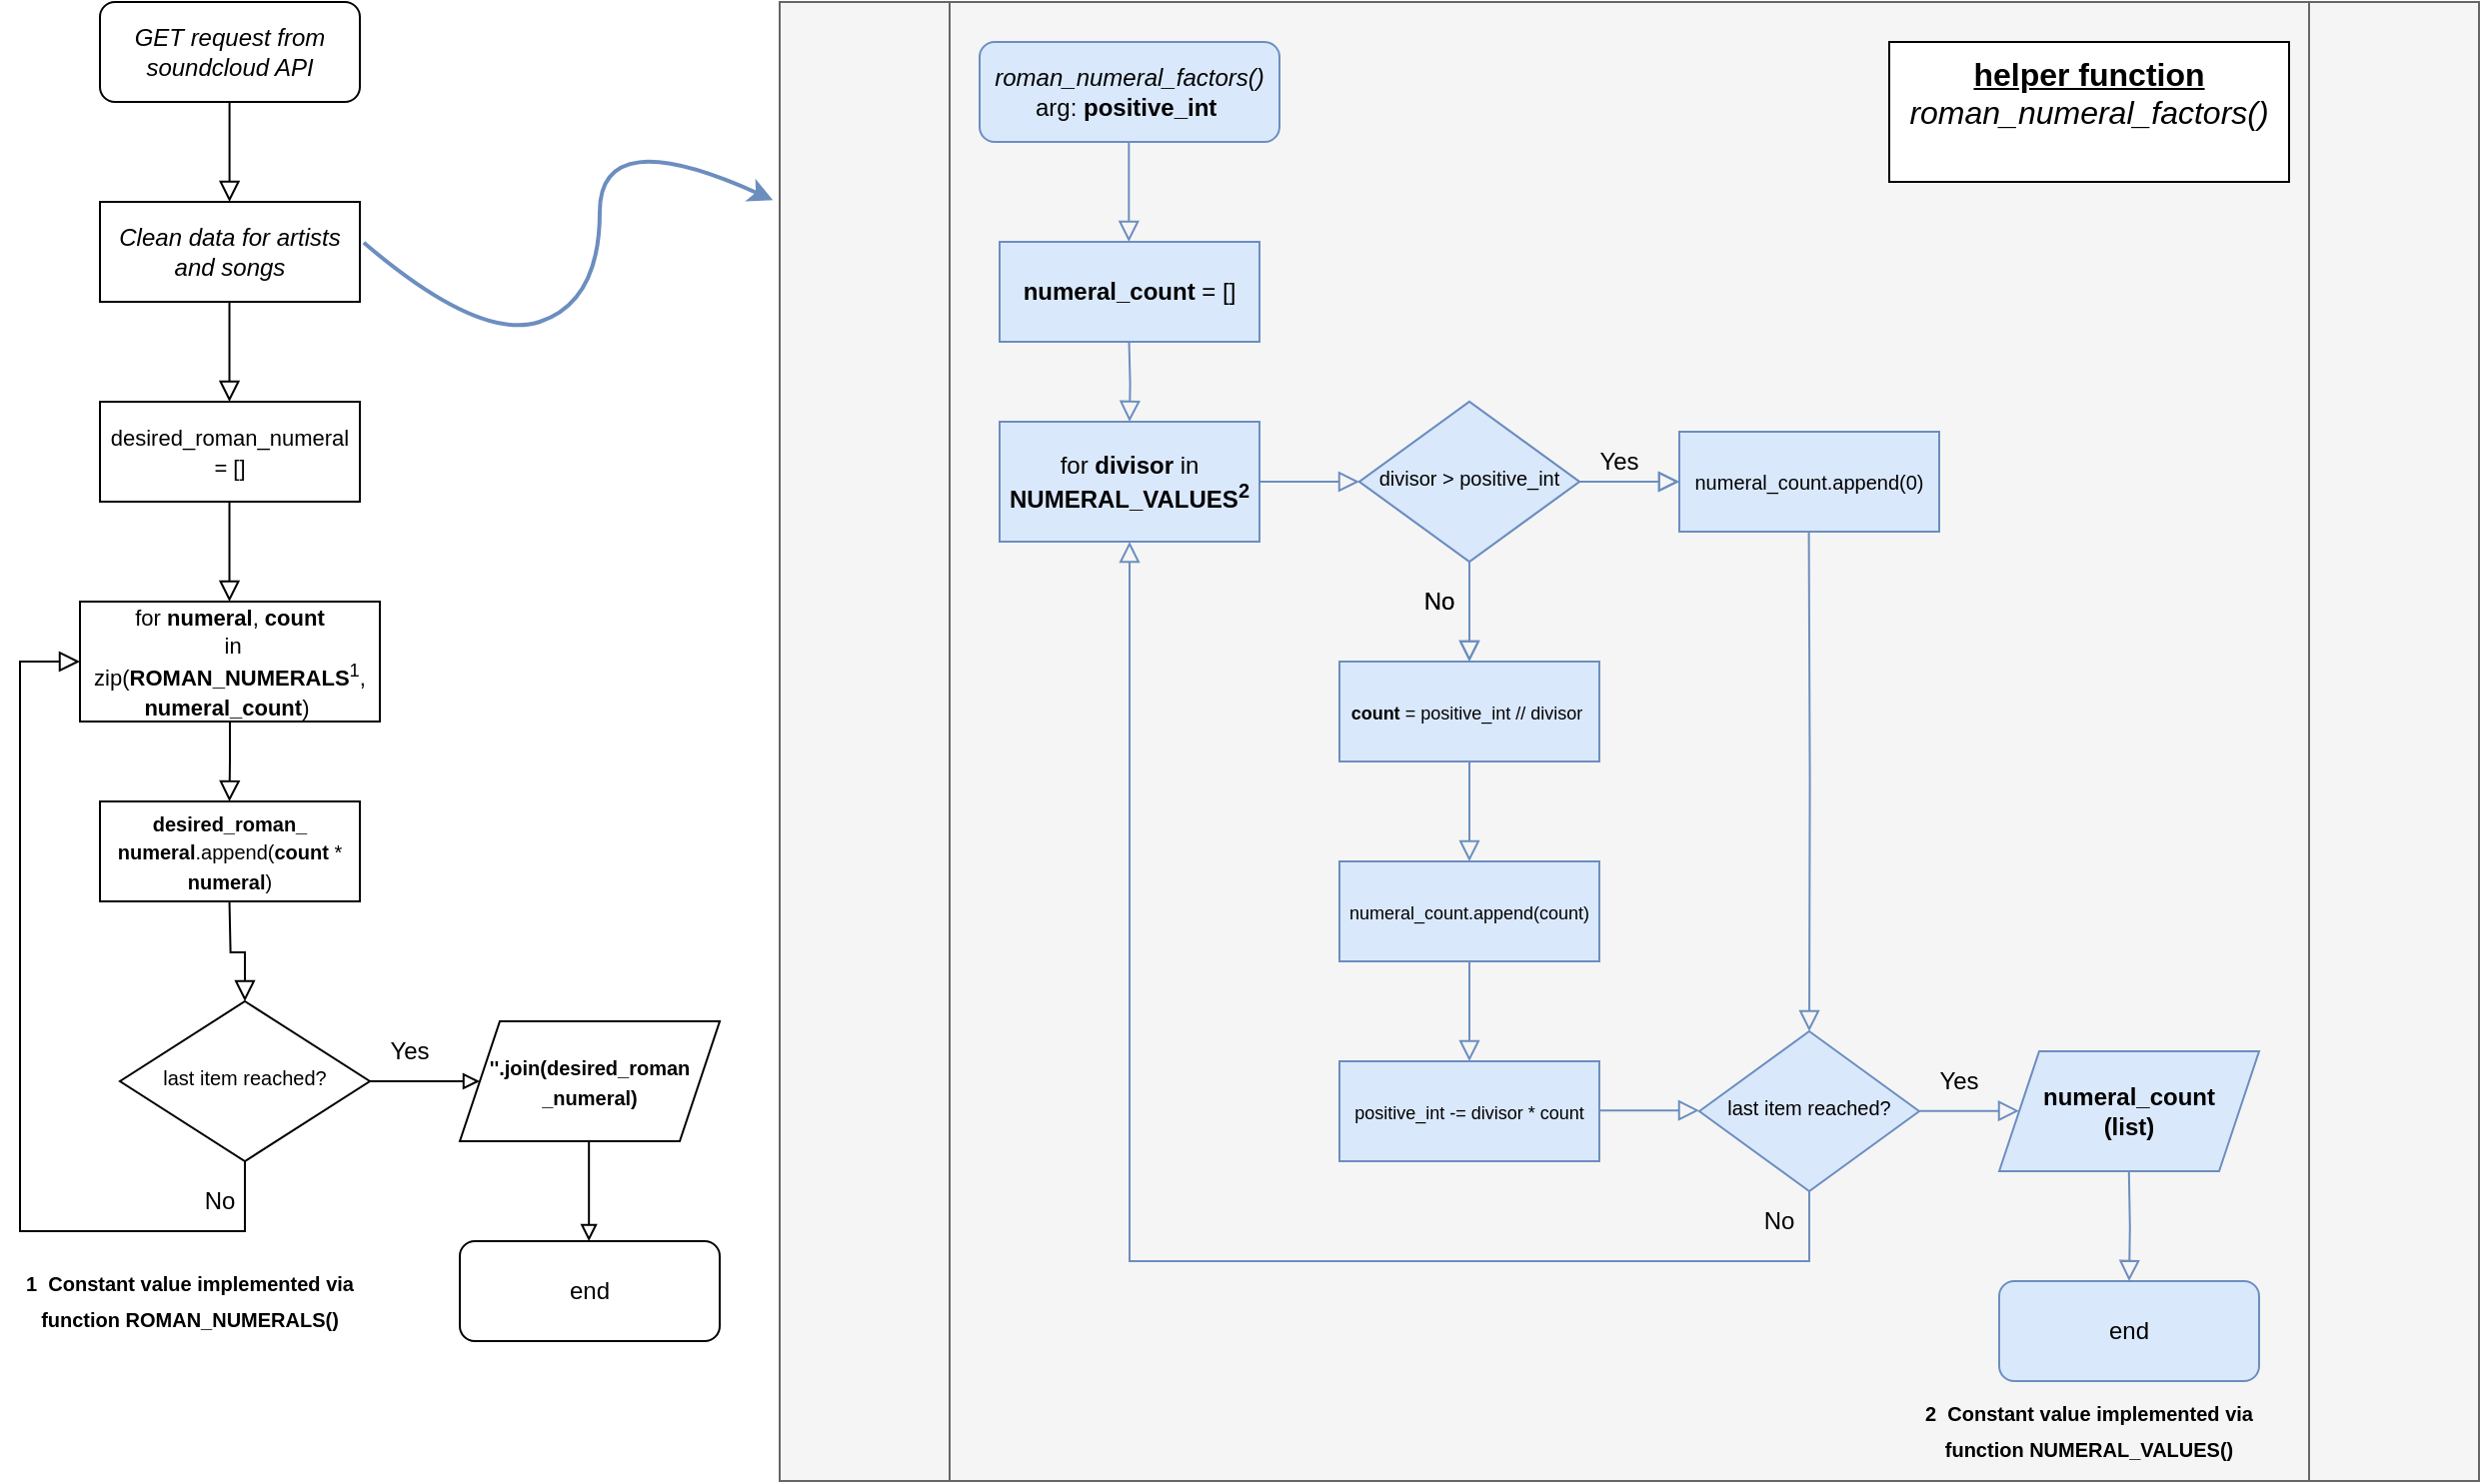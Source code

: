 <mxfile version="14.1.9" type="github">
  <diagram id="C5RBs43oDa-KdzZeNtuy" name="Page-1">
    <mxGraphModel dx="2370" dy="1270" grid="1" gridSize="10" guides="1" tooltips="1" connect="1" arrows="1" fold="1" page="1" pageScale="1" pageWidth="827" pageHeight="1169" math="0" shadow="0">
      <root>
        <mxCell id="WIyWlLk6GJQsqaUBKTNV-0" />
        <mxCell id="WIyWlLk6GJQsqaUBKTNV-1" parent="WIyWlLk6GJQsqaUBKTNV-0" />
        <mxCell id="brfHmkLrsCp_pecel9U_-69" value="" style="shape=process;rounded=0;whiteSpace=wrap;html=1;glass=0;fillColor=#f5f5f5;strokeColor=#666666;fontColor=#333333;" vertex="1" parent="WIyWlLk6GJQsqaUBKTNV-1">
          <mxGeometry x="470" y="50" width="850" height="740" as="geometry" />
        </mxCell>
        <mxCell id="brfHmkLrsCp_pecel9U_-70" value="" style="rounded=0;html=1;jettySize=auto;orthogonalLoop=1;fontSize=11;endArrow=block;endFill=0;endSize=8;strokeWidth=1;shadow=0;labelBackgroundColor=none;edgeStyle=orthogonalEdgeStyle;" edge="1" parent="WIyWlLk6GJQsqaUBKTNV-1">
          <mxGeometry relative="1" as="geometry">
            <mxPoint x="194.8" y="100" as="sourcePoint" />
            <mxPoint x="194.8" y="150" as="targetPoint" />
          </mxGeometry>
        </mxCell>
        <mxCell id="brfHmkLrsCp_pecel9U_-71" value="" style="rounded=1;html=1;jettySize=auto;orthogonalLoop=1;fontSize=11;endArrow=block;endFill=0;endSize=8;strokeWidth=1;shadow=0;labelBackgroundColor=none;fillColor=#dae8fc;strokeColor=#6c8ebf;exitX=1;exitY=0.5;exitDx=0;exitDy=0;entryX=0;entryY=0.5;entryDx=0;entryDy=0;" edge="1" parent="WIyWlLk6GJQsqaUBKTNV-1" source="brfHmkLrsCp_pecel9U_-79" target="brfHmkLrsCp_pecel9U_-78">
          <mxGeometry x="-0.333" y="10" relative="1" as="geometry">
            <mxPoint as="offset" />
            <mxPoint x="700" y="310" as="sourcePoint" />
            <mxPoint x="756" y="289" as="targetPoint" />
          </mxGeometry>
        </mxCell>
        <mxCell id="brfHmkLrsCp_pecel9U_-72" value="&lt;i&gt;GET request from soundcloud API&lt;/i&gt;" style="rounded=1;whiteSpace=wrap;html=1;fontSize=12;glass=0;strokeWidth=1;shadow=0;" vertex="1" parent="WIyWlLk6GJQsqaUBKTNV-1">
          <mxGeometry x="130" y="50" width="130" height="50" as="geometry" />
        </mxCell>
        <mxCell id="brfHmkLrsCp_pecel9U_-73" value="&lt;i&gt;Clean data for artists and songs&lt;/i&gt;" style="rounded=0;whiteSpace=wrap;html=1;fontSize=12;glass=0;strokeWidth=1;shadow=0;" vertex="1" parent="WIyWlLk6GJQsqaUBKTNV-1">
          <mxGeometry x="130" y="150" width="130" height="50" as="geometry" />
        </mxCell>
        <mxCell id="brfHmkLrsCp_pecel9U_-74" value="" style="rounded=0;html=1;jettySize=auto;orthogonalLoop=1;fontSize=11;endArrow=block;endFill=0;endSize=8;strokeWidth=1;shadow=0;labelBackgroundColor=none;edgeStyle=orthogonalEdgeStyle;" edge="1" parent="WIyWlLk6GJQsqaUBKTNV-1">
          <mxGeometry relative="1" as="geometry">
            <mxPoint x="194.76" y="200" as="sourcePoint" />
            <mxPoint x="194.76" y="250" as="targetPoint" />
          </mxGeometry>
        </mxCell>
        <mxCell id="brfHmkLrsCp_pecel9U_-75" value="" style="endArrow=classic;html=1;fillColor=#dae8fc;strokeColor=#6c8ebf;curved=1;entryX=-0.004;entryY=0.134;entryDx=0;entryDy=0;entryPerimeter=0;exitX=1.015;exitY=0.408;exitDx=0;exitDy=0;exitPerimeter=0;strokeWidth=2;" edge="1" parent="WIyWlLk6GJQsqaUBKTNV-1" source="brfHmkLrsCp_pecel9U_-73" target="brfHmkLrsCp_pecel9U_-69">
          <mxGeometry width="50" height="50" relative="1" as="geometry">
            <mxPoint x="260" y="390" as="sourcePoint" />
            <mxPoint x="410" y="130" as="targetPoint" />
            <Array as="points">
              <mxPoint x="320" y="220" />
              <mxPoint x="380" y="200" />
              <mxPoint x="380" y="110" />
            </Array>
          </mxGeometry>
        </mxCell>
        <mxCell id="brfHmkLrsCp_pecel9U_-76" value="&lt;b&gt;numeral_count&lt;/b&gt; = []" style="rounded=0;whiteSpace=wrap;html=1;fontSize=12;glass=0;strokeWidth=1;shadow=0;fillColor=#dae8fc;strokeColor=#6c8ebf;" vertex="1" parent="WIyWlLk6GJQsqaUBKTNV-1">
          <mxGeometry x="580" y="170" width="130" height="50" as="geometry" />
        </mxCell>
        <mxCell id="brfHmkLrsCp_pecel9U_-77" value="" style="rounded=0;html=1;jettySize=auto;orthogonalLoop=1;fontSize=11;endArrow=block;endFill=0;endSize=8;strokeWidth=1;shadow=0;labelBackgroundColor=none;edgeStyle=orthogonalEdgeStyle;fillColor=#dae8fc;strokeColor=#6c8ebf;entryX=0.5;entryY=0;entryDx=0;entryDy=0;" edge="1" parent="WIyWlLk6GJQsqaUBKTNV-1" target="brfHmkLrsCp_pecel9U_-79">
          <mxGeometry relative="1" as="geometry">
            <mxPoint x="644.76" y="220" as="sourcePoint" />
            <mxPoint x="644.76" y="270" as="targetPoint" />
          </mxGeometry>
        </mxCell>
        <mxCell id="brfHmkLrsCp_pecel9U_-78" value="&lt;font style=&quot;font-size: 10px&quot;&gt;divisor &amp;gt; positive_int&lt;/font&gt;" style="rhombus;whiteSpace=wrap;html=1;shadow=0;fontFamily=Helvetica;fontSize=12;align=center;strokeWidth=1;spacing=6;spacingTop=-4;fillColor=#dae8fc;strokeColor=#6c8ebf;" vertex="1" parent="WIyWlLk6GJQsqaUBKTNV-1">
          <mxGeometry x="760" y="250" width="110" height="80" as="geometry" />
        </mxCell>
        <mxCell id="brfHmkLrsCp_pecel9U_-79" value="for &lt;b&gt;divisor &lt;/b&gt;in &lt;b&gt;NUMERAL_VALUES&lt;sup&gt;2&lt;/sup&gt;&lt;/b&gt;" style="rounded=0;whiteSpace=wrap;html=1;fontSize=12;glass=0;strokeWidth=1;shadow=0;fillColor=#dae8fc;strokeColor=#6c8ebf;" vertex="1" parent="WIyWlLk6GJQsqaUBKTNV-1">
          <mxGeometry x="580" y="260" width="130" height="60" as="geometry" />
        </mxCell>
        <mxCell id="brfHmkLrsCp_pecel9U_-80" value="" style="rounded=0;html=1;jettySize=auto;orthogonalLoop=1;fontSize=11;endArrow=block;endFill=0;endSize=8;strokeWidth=1;shadow=0;labelBackgroundColor=none;edgeStyle=orthogonalEdgeStyle;fillColor=#dae8fc;strokeColor=#6c8ebf;exitX=0.5;exitY=1;exitDx=0;exitDy=0;" edge="1" parent="WIyWlLk6GJQsqaUBKTNV-1" source="brfHmkLrsCp_pecel9U_-78">
          <mxGeometry relative="1" as="geometry">
            <mxPoint x="814.8" y="330" as="sourcePoint" />
            <mxPoint x="815" y="380" as="targetPoint" />
          </mxGeometry>
        </mxCell>
        <mxCell id="brfHmkLrsCp_pecel9U_-81" value="Yes" style="text;html=1;strokeColor=none;fillColor=none;align=center;verticalAlign=middle;whiteSpace=wrap;rounded=0;glass=0;" vertex="1" parent="WIyWlLk6GJQsqaUBKTNV-1">
          <mxGeometry x="870" y="270" width="40" height="20" as="geometry" />
        </mxCell>
        <mxCell id="brfHmkLrsCp_pecel9U_-82" value="No" style="text;html=1;strokeColor=none;fillColor=none;align=center;verticalAlign=middle;whiteSpace=wrap;rounded=0;glass=0;" vertex="1" parent="WIyWlLk6GJQsqaUBKTNV-1">
          <mxGeometry x="780" y="340" width="40" height="20" as="geometry" />
        </mxCell>
        <mxCell id="brfHmkLrsCp_pecel9U_-83" value="" style="rounded=0;html=1;jettySize=auto;orthogonalLoop=1;fontSize=11;endArrow=block;endFill=0;endSize=8;strokeWidth=1;shadow=0;labelBackgroundColor=none;edgeStyle=orthogonalEdgeStyle;fillColor=#dae8fc;strokeColor=#6c8ebf;exitX=1;exitY=0.5;exitDx=0;exitDy=0;" edge="1" parent="WIyWlLk6GJQsqaUBKTNV-1" source="brfHmkLrsCp_pecel9U_-78">
          <mxGeometry relative="1" as="geometry">
            <mxPoint x="920" y="290" as="sourcePoint" />
            <mxPoint x="920" y="290" as="targetPoint" />
          </mxGeometry>
        </mxCell>
        <mxCell id="brfHmkLrsCp_pecel9U_-84" value="&lt;font style=&quot;font-size: 10px&quot;&gt;numeral_count.append(0)&lt;/font&gt;" style="rounded=0;whiteSpace=wrap;html=1;fontSize=12;glass=0;strokeWidth=1;shadow=0;fillColor=#dae8fc;strokeColor=#6c8ebf;" vertex="1" parent="WIyWlLk6GJQsqaUBKTNV-1">
          <mxGeometry x="920" y="265" width="130" height="50" as="geometry" />
        </mxCell>
        <mxCell id="brfHmkLrsCp_pecel9U_-85" value="&lt;span style=&quot;font-size: 9px&quot;&gt;&lt;b&gt;count &lt;/b&gt;= positive_int&lt;b&gt; &lt;/b&gt;//&lt;b&gt; &lt;/b&gt;divisor&lt;b&gt;&amp;nbsp;&lt;/b&gt;&lt;/span&gt;" style="rounded=0;whiteSpace=wrap;html=1;fontSize=12;glass=0;strokeWidth=1;shadow=0;fillColor=#dae8fc;strokeColor=#6c8ebf;" vertex="1" parent="WIyWlLk6GJQsqaUBKTNV-1">
          <mxGeometry x="750" y="380" width="130" height="50" as="geometry" />
        </mxCell>
        <mxCell id="brfHmkLrsCp_pecel9U_-86" value="" style="rounded=0;html=1;jettySize=auto;orthogonalLoop=1;fontSize=11;endArrow=block;endFill=0;endSize=8;strokeWidth=1;shadow=0;labelBackgroundColor=none;edgeStyle=orthogonalEdgeStyle;fillColor=#dae8fc;strokeColor=#6c8ebf;exitX=0.5;exitY=1;exitDx=0;exitDy=0;" edge="1" parent="WIyWlLk6GJQsqaUBKTNV-1">
          <mxGeometry relative="1" as="geometry">
            <mxPoint x="815" y="430" as="sourcePoint" />
            <mxPoint x="815" y="480" as="targetPoint" />
          </mxGeometry>
        </mxCell>
        <mxCell id="brfHmkLrsCp_pecel9U_-87" value="&lt;font style=&quot;font-size: 9px&quot;&gt;numeral_count.append(count)&lt;/font&gt;" style="rounded=0;whiteSpace=wrap;html=1;fontSize=12;glass=0;strokeWidth=1;shadow=0;fillColor=#dae8fc;strokeColor=#6c8ebf;" vertex="1" parent="WIyWlLk6GJQsqaUBKTNV-1">
          <mxGeometry x="750" y="480" width="130" height="50" as="geometry" />
        </mxCell>
        <mxCell id="brfHmkLrsCp_pecel9U_-88" value="" style="rounded=0;html=1;jettySize=auto;orthogonalLoop=1;fontSize=11;endArrow=block;endFill=0;endSize=8;strokeWidth=1;shadow=0;labelBackgroundColor=none;edgeStyle=orthogonalEdgeStyle;fillColor=#dae8fc;strokeColor=#6c8ebf;exitX=0.5;exitY=1;exitDx=0;exitDy=0;" edge="1" parent="WIyWlLk6GJQsqaUBKTNV-1">
          <mxGeometry relative="1" as="geometry">
            <mxPoint x="815" y="530" as="sourcePoint" />
            <mxPoint x="815" y="580" as="targetPoint" />
          </mxGeometry>
        </mxCell>
        <mxCell id="brfHmkLrsCp_pecel9U_-89" value="&lt;font style=&quot;font-size: 9px&quot;&gt;positive_int -= divisor * count&lt;/font&gt;" style="rounded=0;whiteSpace=wrap;html=1;fontSize=12;glass=0;strokeWidth=1;shadow=0;fillColor=#dae8fc;strokeColor=#6c8ebf;" vertex="1" parent="WIyWlLk6GJQsqaUBKTNV-1">
          <mxGeometry x="750" y="580" width="130" height="50" as="geometry" />
        </mxCell>
        <mxCell id="brfHmkLrsCp_pecel9U_-90" value="&lt;font style=&quot;font-size: 10px&quot;&gt;last item reached?&lt;/font&gt;" style="rhombus;whiteSpace=wrap;html=1;shadow=0;fontFamily=Helvetica;fontSize=12;align=center;strokeWidth=1;spacing=6;spacingTop=-4;fillColor=#dae8fc;strokeColor=#6c8ebf;" vertex="1" parent="WIyWlLk6GJQsqaUBKTNV-1">
          <mxGeometry x="930" y="565" width="110" height="80" as="geometry" />
        </mxCell>
        <mxCell id="brfHmkLrsCp_pecel9U_-91" value="" style="rounded=0;html=1;jettySize=auto;orthogonalLoop=1;fontSize=11;endArrow=block;endFill=0;endSize=8;strokeWidth=1;shadow=0;labelBackgroundColor=none;edgeStyle=orthogonalEdgeStyle;fillColor=#dae8fc;strokeColor=#6c8ebf;exitX=0.5;exitY=1;exitDx=0;exitDy=0;entryX=0.5;entryY=0;entryDx=0;entryDy=0;" edge="1" parent="WIyWlLk6GJQsqaUBKTNV-1" target="brfHmkLrsCp_pecel9U_-90">
          <mxGeometry relative="1" as="geometry">
            <mxPoint x="984.8" y="315" as="sourcePoint" />
            <mxPoint x="984.8" y="365" as="targetPoint" />
          </mxGeometry>
        </mxCell>
        <mxCell id="brfHmkLrsCp_pecel9U_-92" value="" style="rounded=1;html=1;jettySize=auto;orthogonalLoop=1;fontSize=11;endArrow=block;endFill=0;endSize=8;strokeWidth=1;shadow=0;labelBackgroundColor=none;fillColor=#dae8fc;strokeColor=#6c8ebf;exitX=1;exitY=0.5;exitDx=0;exitDy=0;entryX=0;entryY=0.5;entryDx=0;entryDy=0;" edge="1" parent="WIyWlLk6GJQsqaUBKTNV-1">
          <mxGeometry x="-0.333" y="10" relative="1" as="geometry">
            <mxPoint as="offset" />
            <mxPoint x="880" y="604.58" as="sourcePoint" />
            <mxPoint x="930" y="604.58" as="targetPoint" />
          </mxGeometry>
        </mxCell>
        <mxCell id="brfHmkLrsCp_pecel9U_-93" value="" style="rounded=0;html=1;jettySize=auto;orthogonalLoop=1;fontSize=11;endArrow=block;endFill=0;endSize=8;strokeWidth=1;shadow=0;labelBackgroundColor=none;edgeStyle=orthogonalEdgeStyle;fillColor=#dae8fc;strokeColor=#6c8ebf;exitX=0.5;exitY=1;exitDx=0;exitDy=0;entryX=0.5;entryY=1;entryDx=0;entryDy=0;" edge="1" parent="WIyWlLk6GJQsqaUBKTNV-1" target="brfHmkLrsCp_pecel9U_-79">
          <mxGeometry relative="1" as="geometry">
            <mxPoint x="985" y="645" as="sourcePoint" />
            <mxPoint x="640" y="720" as="targetPoint" />
            <Array as="points">
              <mxPoint x="985" y="680" />
              <mxPoint x="645" y="680" />
            </Array>
          </mxGeometry>
        </mxCell>
        <mxCell id="brfHmkLrsCp_pecel9U_-94" value="No" style="text;html=1;strokeColor=none;fillColor=none;align=center;verticalAlign=middle;whiteSpace=wrap;rounded=0;glass=0;" vertex="1" parent="WIyWlLk6GJQsqaUBKTNV-1">
          <mxGeometry x="950" y="650" width="40" height="20" as="geometry" />
        </mxCell>
        <mxCell id="brfHmkLrsCp_pecel9U_-95" value="" style="rounded=1;html=1;jettySize=auto;orthogonalLoop=1;fontSize=11;endArrow=block;endFill=0;endSize=8;strokeWidth=1;shadow=0;labelBackgroundColor=none;fillColor=#dae8fc;strokeColor=#6c8ebf;exitX=1;exitY=0.5;exitDx=0;exitDy=0;entryX=0;entryY=0.5;entryDx=0;entryDy=0;" edge="1" parent="WIyWlLk6GJQsqaUBKTNV-1">
          <mxGeometry x="-0.333" y="10" relative="1" as="geometry">
            <mxPoint as="offset" />
            <mxPoint x="1040" y="604.83" as="sourcePoint" />
            <mxPoint x="1090" y="604.83" as="targetPoint" />
          </mxGeometry>
        </mxCell>
        <mxCell id="brfHmkLrsCp_pecel9U_-96" value="Yes" style="text;html=1;strokeColor=none;fillColor=none;align=center;verticalAlign=middle;whiteSpace=wrap;rounded=0;glass=0;" vertex="1" parent="WIyWlLk6GJQsqaUBKTNV-1">
          <mxGeometry x="1040" y="580" width="40" height="20" as="geometry" />
        </mxCell>
        <mxCell id="brfHmkLrsCp_pecel9U_-97" value="&lt;b&gt;numeral_count&lt;br&gt;(list)&lt;/b&gt;" style="shape=parallelogram;perimeter=parallelogramPerimeter;whiteSpace=wrap;html=1;fixedSize=1;fillColor=#dae8fc;strokeColor=#6c8ebf;" vertex="1" parent="WIyWlLk6GJQsqaUBKTNV-1">
          <mxGeometry x="1080" y="575" width="130" height="60" as="geometry" />
        </mxCell>
        <mxCell id="brfHmkLrsCp_pecel9U_-98" value="&lt;font style=&quot;font-size: 11px&quot;&gt;desired_roman_numeral = []&lt;/font&gt;" style="rounded=0;whiteSpace=wrap;html=1;fontSize=12;glass=0;strokeWidth=1;shadow=0;" vertex="1" parent="WIyWlLk6GJQsqaUBKTNV-1">
          <mxGeometry x="130" y="250" width="130" height="50" as="geometry" />
        </mxCell>
        <mxCell id="brfHmkLrsCp_pecel9U_-99" value="" style="rounded=0;html=1;jettySize=auto;orthogonalLoop=1;fontSize=11;endArrow=block;endFill=0;endSize=8;strokeWidth=1;shadow=0;labelBackgroundColor=none;edgeStyle=orthogonalEdgeStyle;" edge="1" parent="WIyWlLk6GJQsqaUBKTNV-1">
          <mxGeometry relative="1" as="geometry">
            <mxPoint x="194.76" y="300.0" as="sourcePoint" />
            <mxPoint x="194.76" y="350" as="targetPoint" />
          </mxGeometry>
        </mxCell>
        <mxCell id="brfHmkLrsCp_pecel9U_-100" value="&lt;font style=&quot;font-size: 11px&quot;&gt;for &lt;b&gt;numeral&lt;/b&gt;,&lt;b&gt;&amp;nbsp;count&lt;br&gt;&lt;/b&gt;&amp;nbsp;in zip(&lt;b&gt;ROMAN_NUMERALS&lt;/b&gt;&lt;sup&gt;1&lt;/sup&gt;, &lt;b&gt;numeral_count&lt;/b&gt;)&amp;nbsp;&lt;/font&gt;" style="rounded=0;whiteSpace=wrap;html=1;fontSize=12;glass=0;strokeWidth=1;shadow=0;" vertex="1" parent="WIyWlLk6GJQsqaUBKTNV-1">
          <mxGeometry x="120" y="350" width="150" height="60" as="geometry" />
        </mxCell>
        <mxCell id="brfHmkLrsCp_pecel9U_-101" value="" style="rounded=0;html=1;jettySize=auto;orthogonalLoop=1;fontSize=11;endArrow=block;endFill=0;endSize=8;strokeWidth=1;shadow=0;labelBackgroundColor=none;edgeStyle=orthogonalEdgeStyle;exitX=0.5;exitY=1;exitDx=0;exitDy=0;" edge="1" parent="WIyWlLk6GJQsqaUBKTNV-1" source="brfHmkLrsCp_pecel9U_-100">
          <mxGeometry relative="1" as="geometry">
            <mxPoint x="195" y="420" as="sourcePoint" />
            <mxPoint x="194.76" y="450" as="targetPoint" />
          </mxGeometry>
        </mxCell>
        <mxCell id="brfHmkLrsCp_pecel9U_-102" value="&lt;font style=&quot;font-size: 10px&quot;&gt;divisor &amp;gt; positive_int&lt;/font&gt;" style="rhombus;whiteSpace=wrap;html=1;shadow=0;fontFamily=Helvetica;fontSize=12;align=center;strokeWidth=1;spacing=6;spacingTop=-4;fillColor=#dae8fc;strokeColor=#6c8ebf;" vertex="1" parent="WIyWlLk6GJQsqaUBKTNV-1">
          <mxGeometry x="760" y="250" width="110" height="80" as="geometry" />
        </mxCell>
        <mxCell id="brfHmkLrsCp_pecel9U_-103" value="" style="rounded=0;html=1;jettySize=auto;orthogonalLoop=1;fontSize=11;endArrow=block;endFill=0;endSize=8;strokeWidth=1;shadow=0;labelBackgroundColor=none;edgeStyle=orthogonalEdgeStyle;fillColor=#dae8fc;strokeColor=#6c8ebf;exitX=1;exitY=0.5;exitDx=0;exitDy=0;" edge="1" parent="WIyWlLk6GJQsqaUBKTNV-1" source="brfHmkLrsCp_pecel9U_-102">
          <mxGeometry relative="1" as="geometry">
            <mxPoint x="920" y="290" as="sourcePoint" />
            <mxPoint x="920" y="290" as="targetPoint" />
          </mxGeometry>
        </mxCell>
        <mxCell id="brfHmkLrsCp_pecel9U_-104" value="No" style="text;html=1;strokeColor=none;fillColor=none;align=center;verticalAlign=middle;whiteSpace=wrap;rounded=0;glass=0;" vertex="1" parent="WIyWlLk6GJQsqaUBKTNV-1">
          <mxGeometry x="780" y="340" width="40" height="20" as="geometry" />
        </mxCell>
        <mxCell id="brfHmkLrsCp_pecel9U_-105" value="" style="rounded=0;html=1;jettySize=auto;orthogonalLoop=1;fontSize=11;endArrow=block;endFill=0;endSize=8;strokeWidth=1;shadow=0;labelBackgroundColor=none;edgeStyle=orthogonalEdgeStyle;fillColor=#dae8fc;strokeColor=#6c8ebf;exitX=0.5;exitY=1;exitDx=0;exitDy=0;" edge="1" parent="WIyWlLk6GJQsqaUBKTNV-1" source="brfHmkLrsCp_pecel9U_-102">
          <mxGeometry relative="1" as="geometry">
            <mxPoint x="814.8" y="330" as="sourcePoint" />
            <mxPoint x="815" y="380" as="targetPoint" />
          </mxGeometry>
        </mxCell>
        <mxCell id="brfHmkLrsCp_pecel9U_-106" value="&lt;font style=&quot;font-size: 10px&quot;&gt;&lt;b&gt;desired_roman_&lt;br&gt;numeral&lt;/b&gt;.append(&lt;b&gt;count&lt;/b&gt; * &lt;b&gt;numeral&lt;/b&gt;)&lt;/font&gt;" style="rounded=0;whiteSpace=wrap;html=1;fontSize=12;glass=0;strokeWidth=1;shadow=0;" vertex="1" parent="WIyWlLk6GJQsqaUBKTNV-1">
          <mxGeometry x="130" y="450" width="130" height="50" as="geometry" />
        </mxCell>
        <mxCell id="brfHmkLrsCp_pecel9U_-107" value="" style="rounded=0;html=1;jettySize=auto;orthogonalLoop=1;fontSize=11;endArrow=block;endFill=0;endSize=8;strokeWidth=1;shadow=0;labelBackgroundColor=none;edgeStyle=orthogonalEdgeStyle;entryX=0.5;entryY=0;entryDx=0;entryDy=0;" edge="1" parent="WIyWlLk6GJQsqaUBKTNV-1" target="brfHmkLrsCp_pecel9U_-109">
          <mxGeometry relative="1" as="geometry">
            <mxPoint x="194.76" y="500" as="sourcePoint" />
            <mxPoint x="194.76" y="550" as="targetPoint" />
          </mxGeometry>
        </mxCell>
        <mxCell id="brfHmkLrsCp_pecel9U_-108" value="" style="edgeStyle=none;rounded=1;orthogonalLoop=1;jettySize=auto;html=1;endArrow=block;endFill=0;" edge="1" parent="WIyWlLk6GJQsqaUBKTNV-1" source="brfHmkLrsCp_pecel9U_-109" target="brfHmkLrsCp_pecel9U_-113">
          <mxGeometry relative="1" as="geometry" />
        </mxCell>
        <mxCell id="brfHmkLrsCp_pecel9U_-109" value="&lt;font style=&quot;font-size: 10px&quot;&gt;last item reached?&lt;/font&gt;" style="rhombus;whiteSpace=wrap;html=1;shadow=0;fontFamily=Helvetica;fontSize=12;align=center;strokeWidth=1;spacing=6;spacingTop=-4;" vertex="1" parent="WIyWlLk6GJQsqaUBKTNV-1">
          <mxGeometry x="140" y="550" width="125" height="80" as="geometry" />
        </mxCell>
        <mxCell id="brfHmkLrsCp_pecel9U_-110" value="" style="rounded=0;html=1;jettySize=auto;orthogonalLoop=1;fontSize=11;endArrow=block;endFill=0;endSize=8;strokeWidth=1;shadow=0;labelBackgroundColor=none;edgeStyle=orthogonalEdgeStyle;exitX=0.5;exitY=1;exitDx=0;exitDy=0;entryX=0;entryY=0.5;entryDx=0;entryDy=0;" edge="1" parent="WIyWlLk6GJQsqaUBKTNV-1" source="brfHmkLrsCp_pecel9U_-109" target="brfHmkLrsCp_pecel9U_-100">
          <mxGeometry relative="1" as="geometry">
            <mxPoint x="210" y="630" as="sourcePoint" />
            <mxPoint x="-180" y="605" as="targetPoint" />
            <Array as="points">
              <mxPoint x="202" y="665" />
              <mxPoint x="90" y="665" />
              <mxPoint x="90" y="380" />
            </Array>
          </mxGeometry>
        </mxCell>
        <mxCell id="brfHmkLrsCp_pecel9U_-111" value="No" style="text;html=1;strokeColor=none;fillColor=none;align=center;verticalAlign=middle;whiteSpace=wrap;rounded=0;glass=0;" vertex="1" parent="WIyWlLk6GJQsqaUBKTNV-1">
          <mxGeometry x="170" y="640" width="40" height="20" as="geometry" />
        </mxCell>
        <mxCell id="brfHmkLrsCp_pecel9U_-112" value="Yes" style="text;html=1;strokeColor=none;fillColor=none;align=center;verticalAlign=middle;whiteSpace=wrap;rounded=0;glass=0;" vertex="1" parent="WIyWlLk6GJQsqaUBKTNV-1">
          <mxGeometry x="265" y="565" width="40" height="20" as="geometry" />
        </mxCell>
        <mxCell id="brfHmkLrsCp_pecel9U_-113" value="&lt;b style=&quot;font-size: 10px&quot;&gt;&#39;&#39;.join(desired_roman&lt;br&gt;_numeral)&lt;/b&gt;" style="shape=parallelogram;perimeter=parallelogramPerimeter;whiteSpace=wrap;html=1;fixedSize=1;" vertex="1" parent="WIyWlLk6GJQsqaUBKTNV-1">
          <mxGeometry x="310" y="560" width="130" height="60" as="geometry" />
        </mxCell>
        <mxCell id="brfHmkLrsCp_pecel9U_-114" value="&lt;font style=&quot;font-size: 16px&quot;&gt;&lt;b&gt;&lt;u&gt;helper function&lt;/u&gt;&lt;/b&gt;&lt;br&gt;&lt;i&gt;roman_numeral_factors()&lt;/i&gt;&lt;br&gt;&lt;br&gt;&lt;/font&gt;" style="rounded=0;whiteSpace=wrap;html=1;fontSize=12;glass=0;strokeWidth=1;shadow=0;" vertex="1" parent="WIyWlLk6GJQsqaUBKTNV-1">
          <mxGeometry x="1025" y="70" width="200" height="70" as="geometry" />
        </mxCell>
        <mxCell id="brfHmkLrsCp_pecel9U_-115" value="" style="edgeStyle=none;rounded=1;orthogonalLoop=1;jettySize=auto;html=1;endArrow=block;endFill=0;exitX=0.5;exitY=1;exitDx=0;exitDy=0;" edge="1" parent="WIyWlLk6GJQsqaUBKTNV-1">
          <mxGeometry relative="1" as="geometry">
            <mxPoint x="374.58" y="620" as="sourcePoint" />
            <mxPoint x="374.58" y="670" as="targetPoint" />
          </mxGeometry>
        </mxCell>
        <mxCell id="brfHmkLrsCp_pecel9U_-116" value="end" style="rounded=1;whiteSpace=wrap;html=1;fontSize=12;glass=0;strokeWidth=1;shadow=0;" vertex="1" parent="WIyWlLk6GJQsqaUBKTNV-1">
          <mxGeometry x="310" y="670" width="130" height="50" as="geometry" />
        </mxCell>
        <mxCell id="brfHmkLrsCp_pecel9U_-117" value="&lt;sup&gt;&lt;b&gt;1&amp;nbsp; Constant value implemented via function ROMAN_NUMERALS()&lt;/b&gt;&lt;/sup&gt;" style="text;html=1;strokeColor=none;fillColor=none;align=center;verticalAlign=middle;whiteSpace=wrap;rounded=0;glass=0;" vertex="1" parent="WIyWlLk6GJQsqaUBKTNV-1">
          <mxGeometry x="80" y="685" width="190" height="35" as="geometry" />
        </mxCell>
        <mxCell id="brfHmkLrsCp_pecel9U_-118" value="&lt;i&gt;roman_numeral_factors()&lt;/i&gt;&lt;br&gt;arg: &lt;b&gt;positive_int&lt;/b&gt;&amp;nbsp;" style="rounded=1;whiteSpace=wrap;html=1;fontSize=12;glass=0;strokeWidth=1;shadow=0;fillColor=#dae8fc;strokeColor=#6c8ebf;" vertex="1" parent="WIyWlLk6GJQsqaUBKTNV-1">
          <mxGeometry x="570" y="70" width="150" height="50" as="geometry" />
        </mxCell>
        <mxCell id="brfHmkLrsCp_pecel9U_-119" value="" style="rounded=0;html=1;jettySize=auto;orthogonalLoop=1;fontSize=11;endArrow=block;endFill=0;endSize=8;strokeWidth=1;shadow=0;labelBackgroundColor=none;edgeStyle=orthogonalEdgeStyle;fillColor=#dae8fc;strokeColor=#6c8ebf;" edge="1" parent="WIyWlLk6GJQsqaUBKTNV-1">
          <mxGeometry relative="1" as="geometry">
            <mxPoint x="644.66" y="120" as="sourcePoint" />
            <mxPoint x="644.66" y="170" as="targetPoint" />
          </mxGeometry>
        </mxCell>
        <mxCell id="brfHmkLrsCp_pecel9U_-120" value="end" style="rounded=1;whiteSpace=wrap;html=1;fontSize=12;glass=0;strokeWidth=1;shadow=0;fillColor=#dae8fc;strokeColor=#6c8ebf;" vertex="1" parent="WIyWlLk6GJQsqaUBKTNV-1">
          <mxGeometry x="1080" y="690" width="130" height="50" as="geometry" />
        </mxCell>
        <mxCell id="brfHmkLrsCp_pecel9U_-121" value="" style="rounded=0;html=1;jettySize=auto;orthogonalLoop=1;fontSize=11;endArrow=block;endFill=0;endSize=8;strokeWidth=1;shadow=0;labelBackgroundColor=none;edgeStyle=orthogonalEdgeStyle;fillColor=#dae8fc;strokeColor=#6c8ebf;exitX=0.5;exitY=1;exitDx=0;exitDy=0;entryX=0.5;entryY=0;entryDx=0;entryDy=0;" edge="1" parent="WIyWlLk6GJQsqaUBKTNV-1" target="brfHmkLrsCp_pecel9U_-120">
          <mxGeometry relative="1" as="geometry">
            <mxPoint x="1144.9" y="635" as="sourcePoint" />
            <mxPoint x="1144.9" y="685" as="targetPoint" />
          </mxGeometry>
        </mxCell>
        <mxCell id="brfHmkLrsCp_pecel9U_-122" value="&lt;sup&gt;&lt;b&gt;2&amp;nbsp; Constant value implemented via function NUMERAL_VALUES()&lt;/b&gt;&lt;/sup&gt;" style="text;html=1;strokeColor=none;fillColor=none;align=center;verticalAlign=middle;whiteSpace=wrap;rounded=0;glass=0;" vertex="1" parent="WIyWlLk6GJQsqaUBKTNV-1">
          <mxGeometry x="1030" y="750" width="190" height="35" as="geometry" />
        </mxCell>
      </root>
    </mxGraphModel>
  </diagram>
</mxfile>
